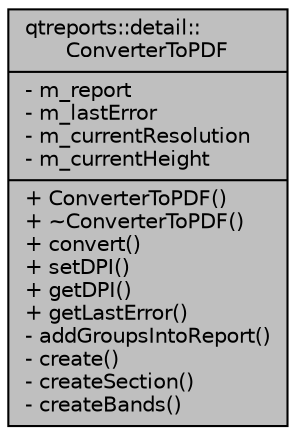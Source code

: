 digraph "qtreports::detail::ConverterToPDF"
{
 // INTERACTIVE_SVG=YES
  bgcolor="transparent";
  edge [fontname="Helvetica",fontsize="10",labelfontname="Helvetica",labelfontsize="10"];
  node [fontname="Helvetica",fontsize="10",shape=record];
  Node1 [label="{qtreports::detail::\lConverterToPDF\n|- m_report\l- m_lastError\l- m_currentResolution\l- m_currentHeight\l|+ ConverterToPDF()\l+ ~ConverterToPDF()\l+ convert()\l+ setDPI()\l+ getDPI()\l+ getLastError()\l- addGroupsIntoReport()\l- create()\l- createSection()\l- createBands()\l}",height=0.2,width=0.4,color="black", fillcolor="grey75", style="filled", fontcolor="black"];
}
